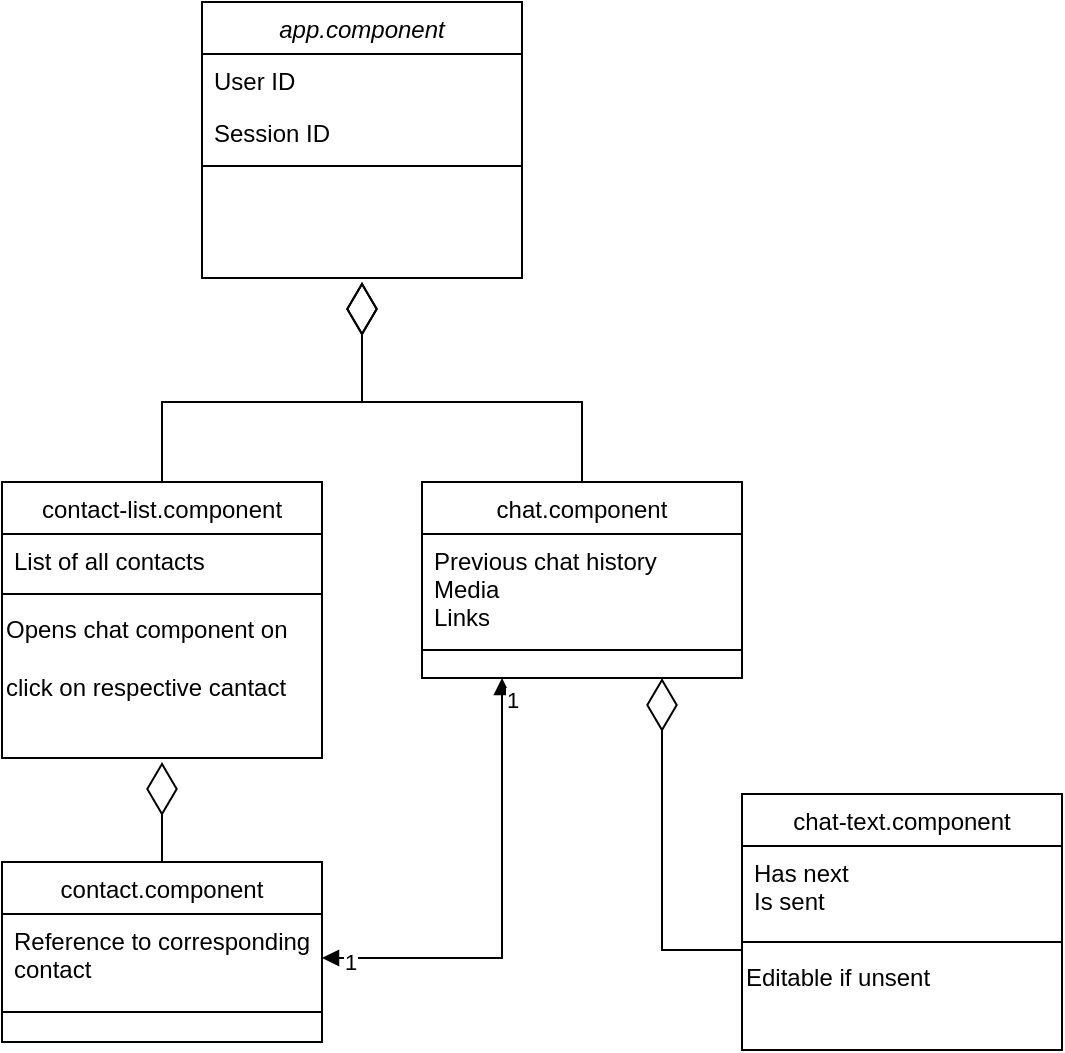 <mxGraphModel dx="1428" dy="793" grid="1" gridSize="10" guides="1" tooltips="1" connect="1" arrows="1" fold="1" page="1" pageScale="1" pageWidth="827" pageHeight="1169" math="0" shadow="0">
  <root>
    <mxCell id="WIyWlLk6GJQsqaUBKTNV-0" />
    <mxCell id="WIyWlLk6GJQsqaUBKTNV-1" parent="WIyWlLk6GJQsqaUBKTNV-0" />
    <mxCell id="zkfFHV4jXpPFQw0GAbJ--0" value="app.component" style="swimlane;fontStyle=2;align=center;verticalAlign=top;childLayout=stackLayout;horizontal=1;startSize=26;horizontalStack=0;resizeParent=1;resizeLast=0;collapsible=1;marginBottom=0;rounded=0;shadow=0;strokeWidth=1;" parent="WIyWlLk6GJQsqaUBKTNV-1" vertex="1">
      <mxGeometry x="220" y="120" width="160" height="138" as="geometry">
        <mxRectangle x="230" y="140" width="160" height="26" as="alternateBounds" />
      </mxGeometry>
    </mxCell>
    <mxCell id="zkfFHV4jXpPFQw0GAbJ--1" value="User ID" style="text;align=left;verticalAlign=top;spacingLeft=4;spacingRight=4;overflow=hidden;rotatable=0;points=[[0,0.5],[1,0.5]];portConstraint=eastwest;" parent="zkfFHV4jXpPFQw0GAbJ--0" vertex="1">
      <mxGeometry y="26" width="160" height="26" as="geometry" />
    </mxCell>
    <mxCell id="zkfFHV4jXpPFQw0GAbJ--2" value="Session ID" style="text;align=left;verticalAlign=top;spacingLeft=4;spacingRight=4;overflow=hidden;rotatable=0;points=[[0,0.5],[1,0.5]];portConstraint=eastwest;rounded=0;shadow=0;html=0;" parent="zkfFHV4jXpPFQw0GAbJ--0" vertex="1">
      <mxGeometry y="52" width="160" height="26" as="geometry" />
    </mxCell>
    <mxCell id="zkfFHV4jXpPFQw0GAbJ--4" value="" style="line;html=1;strokeWidth=1;align=left;verticalAlign=middle;spacingTop=-1;spacingLeft=3;spacingRight=3;rotatable=0;labelPosition=right;points=[];portConstraint=eastwest;" parent="zkfFHV4jXpPFQw0GAbJ--0" vertex="1">
      <mxGeometry y="78" width="160" height="8" as="geometry" />
    </mxCell>
    <mxCell id="zkfFHV4jXpPFQw0GAbJ--6" value="contact-list.component" style="swimlane;fontStyle=0;align=center;verticalAlign=top;childLayout=stackLayout;horizontal=1;startSize=26;horizontalStack=0;resizeParent=1;resizeLast=0;collapsible=1;marginBottom=0;rounded=0;shadow=0;strokeWidth=1;" parent="WIyWlLk6GJQsqaUBKTNV-1" vertex="1">
      <mxGeometry x="120" y="360" width="160" height="138" as="geometry">
        <mxRectangle x="130" y="380" width="160" height="26" as="alternateBounds" />
      </mxGeometry>
    </mxCell>
    <mxCell id="zkfFHV4jXpPFQw0GAbJ--7" value="List of all contacts" style="text;align=left;verticalAlign=top;spacingLeft=4;spacingRight=4;overflow=hidden;rotatable=0;points=[[0,0.5],[1,0.5]];portConstraint=eastwest;" parent="zkfFHV4jXpPFQw0GAbJ--6" vertex="1">
      <mxGeometry y="26" width="160" height="26" as="geometry" />
    </mxCell>
    <mxCell id="zkfFHV4jXpPFQw0GAbJ--9" value="" style="line;html=1;strokeWidth=1;align=left;verticalAlign=middle;spacingTop=-1;spacingLeft=3;spacingRight=3;rotatable=0;labelPosition=right;points=[];portConstraint=eastwest;" parent="zkfFHV4jXpPFQw0GAbJ--6" vertex="1">
      <mxGeometry y="52" width="160" height="8" as="geometry" />
    </mxCell>
    <mxCell id="eQXCQ6cBb-6cVCzky_Hh-16" value="Opens chat component on&lt;br/&gt;&lt;br&gt;click on respective cantact" style="text;whiteSpace=wrap;html=1;" parent="zkfFHV4jXpPFQw0GAbJ--6" vertex="1">
      <mxGeometry y="60" width="160" height="50" as="geometry" />
    </mxCell>
    <mxCell id="zkfFHV4jXpPFQw0GAbJ--13" value="chat.component" style="swimlane;fontStyle=0;align=center;verticalAlign=top;childLayout=stackLayout;horizontal=1;startSize=26;horizontalStack=0;resizeParent=1;resizeLast=0;collapsible=1;marginBottom=0;rounded=0;shadow=0;strokeWidth=1;" parent="WIyWlLk6GJQsqaUBKTNV-1" vertex="1">
      <mxGeometry x="330" y="360" width="160" height="98" as="geometry">
        <mxRectangle x="340" y="380" width="170" height="26" as="alternateBounds" />
      </mxGeometry>
    </mxCell>
    <mxCell id="zkfFHV4jXpPFQw0GAbJ--14" value="Previous chat history&#xa;Media&#xa;Links" style="text;align=left;verticalAlign=top;spacingLeft=4;spacingRight=4;overflow=hidden;rotatable=0;points=[[0,0.5],[1,0.5]];portConstraint=eastwest;" parent="zkfFHV4jXpPFQw0GAbJ--13" vertex="1">
      <mxGeometry y="26" width="160" height="54" as="geometry" />
    </mxCell>
    <mxCell id="zkfFHV4jXpPFQw0GAbJ--15" value="" style="line;html=1;strokeWidth=1;align=left;verticalAlign=middle;spacingTop=-1;spacingLeft=3;spacingRight=3;rotatable=0;labelPosition=right;points=[];portConstraint=eastwest;" parent="zkfFHV4jXpPFQw0GAbJ--13" vertex="1">
      <mxGeometry y="80" width="160" height="8" as="geometry" />
    </mxCell>
    <mxCell id="eQXCQ6cBb-6cVCzky_Hh-0" value="" style="endArrow=diamondThin;endFill=0;endSize=24;html=1;rounded=0;exitX=0.5;exitY=0;exitDx=0;exitDy=0;" parent="WIyWlLk6GJQsqaUBKTNV-1" source="zkfFHV4jXpPFQw0GAbJ--6" edge="1">
      <mxGeometry width="160" relative="1" as="geometry">
        <mxPoint x="310" y="430" as="sourcePoint" />
        <mxPoint x="300" y="260" as="targetPoint" />
        <Array as="points">
          <mxPoint x="200" y="320" />
          <mxPoint x="300" y="320" />
        </Array>
      </mxGeometry>
    </mxCell>
    <mxCell id="eQXCQ6cBb-6cVCzky_Hh-1" value="contact.component" style="swimlane;fontStyle=0;align=center;verticalAlign=top;childLayout=stackLayout;horizontal=1;startSize=26;horizontalStack=0;resizeParent=1;resizeLast=0;collapsible=1;marginBottom=0;rounded=0;shadow=0;strokeWidth=1;" parent="WIyWlLk6GJQsqaUBKTNV-1" vertex="1">
      <mxGeometry x="120" y="550" width="160" height="90" as="geometry">
        <mxRectangle x="340" y="380" width="170" height="26" as="alternateBounds" />
      </mxGeometry>
    </mxCell>
    <mxCell id="eQXCQ6cBb-6cVCzky_Hh-2" value="Reference to corresponding&#xa;contact&#xa;" style="text;align=left;verticalAlign=top;spacingLeft=4;spacingRight=4;overflow=hidden;rotatable=0;points=[[0,0.5],[1,0.5]];portConstraint=eastwest;" parent="eQXCQ6cBb-6cVCzky_Hh-1" vertex="1">
      <mxGeometry y="26" width="160" height="44" as="geometry" />
    </mxCell>
    <mxCell id="eQXCQ6cBb-6cVCzky_Hh-3" value="" style="line;html=1;strokeWidth=1;align=left;verticalAlign=middle;spacingTop=-1;spacingLeft=3;spacingRight=3;rotatable=0;labelPosition=right;points=[];portConstraint=eastwest;" parent="eQXCQ6cBb-6cVCzky_Hh-1" vertex="1">
      <mxGeometry y="70" width="160" height="10" as="geometry" />
    </mxCell>
    <mxCell id="eQXCQ6cBb-6cVCzky_Hh-4" value="" style="endArrow=diamondThin;endFill=0;endSize=24;html=1;rounded=0;exitX=0.5;exitY=0;exitDx=0;exitDy=0;" parent="WIyWlLk6GJQsqaUBKTNV-1" source="eQXCQ6cBb-6cVCzky_Hh-1" edge="1">
      <mxGeometry width="160" relative="1" as="geometry">
        <mxPoint x="310" y="430" as="sourcePoint" />
        <mxPoint x="200" y="500" as="targetPoint" />
        <Array as="points" />
      </mxGeometry>
    </mxCell>
    <mxCell id="eQXCQ6cBb-6cVCzky_Hh-10" value="" style="endArrow=block;startArrow=block;endFill=1;startFill=1;html=1;rounded=0;exitX=1;exitY=0.5;exitDx=0;exitDy=0;entryX=0.25;entryY=1;entryDx=0;entryDy=0;" parent="WIyWlLk6GJQsqaUBKTNV-1" source="eQXCQ6cBb-6cVCzky_Hh-2" target="zkfFHV4jXpPFQw0GAbJ--13" edge="1">
      <mxGeometry width="160" relative="1" as="geometry">
        <mxPoint x="310" y="430" as="sourcePoint" />
        <mxPoint x="470" y="430" as="targetPoint" />
        <Array as="points">
          <mxPoint x="370" y="598" />
        </Array>
      </mxGeometry>
    </mxCell>
    <mxCell id="eQXCQ6cBb-6cVCzky_Hh-12" value="1" style="edgeLabel;html=1;align=center;verticalAlign=middle;resizable=0;points=[];" parent="eQXCQ6cBb-6cVCzky_Hh-10" vertex="1" connectable="0">
      <mxGeometry x="0.903" y="-5" relative="1" as="geometry">
        <mxPoint as="offset" />
      </mxGeometry>
    </mxCell>
    <mxCell id="eQXCQ6cBb-6cVCzky_Hh-13" value="1" style="edgeLabel;html=1;align=center;verticalAlign=middle;resizable=0;points=[];" parent="eQXCQ6cBb-6cVCzky_Hh-10" vertex="1" connectable="0">
      <mxGeometry x="-0.882" y="-2" relative="1" as="geometry">
        <mxPoint as="offset" />
      </mxGeometry>
    </mxCell>
    <mxCell id="eQXCQ6cBb-6cVCzky_Hh-14" value="" style="endArrow=diamondThin;endFill=0;endSize=24;html=1;rounded=0;exitX=0.5;exitY=0;exitDx=0;exitDy=0;" parent="WIyWlLk6GJQsqaUBKTNV-1" source="zkfFHV4jXpPFQw0GAbJ--13" edge="1">
      <mxGeometry width="160" relative="1" as="geometry">
        <mxPoint x="210" y="370" as="sourcePoint" />
        <mxPoint x="300" y="260" as="targetPoint" />
        <Array as="points">
          <mxPoint x="410" y="320" />
          <mxPoint x="300" y="320" />
        </Array>
      </mxGeometry>
    </mxCell>
    <mxCell id="eQXCQ6cBb-6cVCzky_Hh-15" value="" style="endArrow=diamondThin;endFill=0;endSize=24;html=1;rounded=0;entryX=0.75;entryY=1;entryDx=0;entryDy=0;exitX=0;exitY=0;exitDx=0;exitDy=0;" parent="WIyWlLk6GJQsqaUBKTNV-1" source="eQXCQ6cBb-6cVCzky_Hh-26" target="zkfFHV4jXpPFQw0GAbJ--13" edge="1">
      <mxGeometry width="160" relative="1" as="geometry">
        <mxPoint x="570" y="440" as="sourcePoint" />
        <mxPoint x="470" y="430" as="targetPoint" />
        <Array as="points">
          <mxPoint x="450" y="594" />
        </Array>
      </mxGeometry>
    </mxCell>
    <mxCell id="eQXCQ6cBb-6cVCzky_Hh-20" value="chat-text.component" style="swimlane;fontStyle=0;align=center;verticalAlign=top;childLayout=stackLayout;horizontal=1;startSize=26;horizontalStack=0;resizeParent=1;resizeLast=0;collapsible=1;marginBottom=0;rounded=0;shadow=0;strokeWidth=1;" parent="WIyWlLk6GJQsqaUBKTNV-1" vertex="1">
      <mxGeometry x="490" y="516" width="160" height="128" as="geometry">
        <mxRectangle x="130" y="380" width="160" height="26" as="alternateBounds" />
      </mxGeometry>
    </mxCell>
    <mxCell id="eQXCQ6cBb-6cVCzky_Hh-21" value="Has next&#xa;Is sent&#xa;" style="text;align=left;verticalAlign=top;spacingLeft=4;spacingRight=4;overflow=hidden;rotatable=0;points=[[0,0.5],[1,0.5]];portConstraint=eastwest;" parent="eQXCQ6cBb-6cVCzky_Hh-20" vertex="1">
      <mxGeometry y="26" width="160" height="44" as="geometry" />
    </mxCell>
    <mxCell id="eQXCQ6cBb-6cVCzky_Hh-22" value="" style="line;html=1;strokeWidth=1;align=left;verticalAlign=middle;spacingTop=-1;spacingLeft=3;spacingRight=3;rotatable=0;labelPosition=right;points=[];portConstraint=eastwest;" parent="eQXCQ6cBb-6cVCzky_Hh-20" vertex="1">
      <mxGeometry y="70" width="160" height="8" as="geometry" />
    </mxCell>
    <mxCell id="eQXCQ6cBb-6cVCzky_Hh-26" value="Editable if unsent" style="text;whiteSpace=wrap;html=1;" parent="eQXCQ6cBb-6cVCzky_Hh-20" vertex="1">
      <mxGeometry y="78" width="160" height="50" as="geometry" />
    </mxCell>
  </root>
</mxGraphModel>

